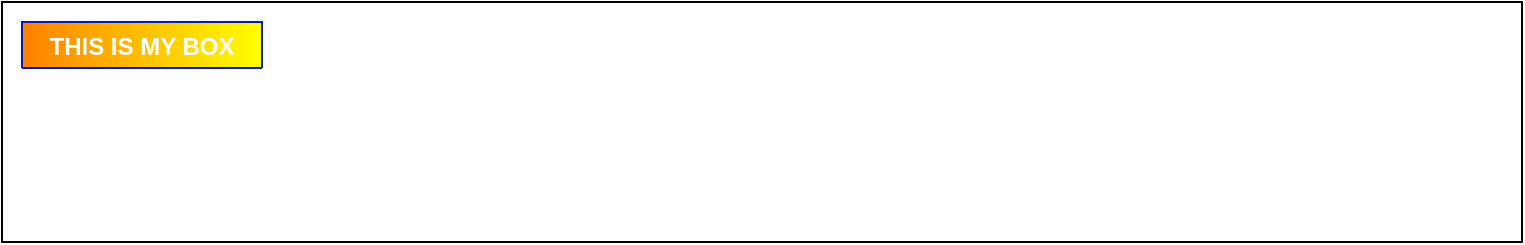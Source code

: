 <mxfile>
    <diagram id="3NjWRaJvykpaBfTy5oMn" name="Page-1">
        <mxGraphModel dx="1137" dy="782" grid="1" gridSize="10" guides="1" tooltips="1" connect="1" arrows="1" fold="1" page="1" pageScale="1" pageWidth="850" pageHeight="1100" math="0" shadow="0">
            <root>
                <mxCell id="0"/>
                <mxCell id="1" parent="0"/>
                <mxCell id="2" value="" style="rounded=0;whiteSpace=wrap;html=1;" vertex="1" parent="1">
                    <mxGeometry x="40" y="40" width="760" height="120" as="geometry"/>
                </mxCell>
                <mxCell id="3" value="THIS IS MY BOX" style="swimlane;fillColor=#FF8000;fontColor=#ffffff;strokeColor=#001DBC;gradientColor=#FFFF00;gradientDirection=east;" vertex="1" collapsed="1" parent="1">
                    <mxGeometry x="50" y="50" width="120" height="23" as="geometry">
                        <mxRectangle x="50" y="50" width="740" height="90" as="alternateBounds"/>
                    </mxGeometry>
                </mxCell>
            </root>
        </mxGraphModel>
    </diagram>
</mxfile>